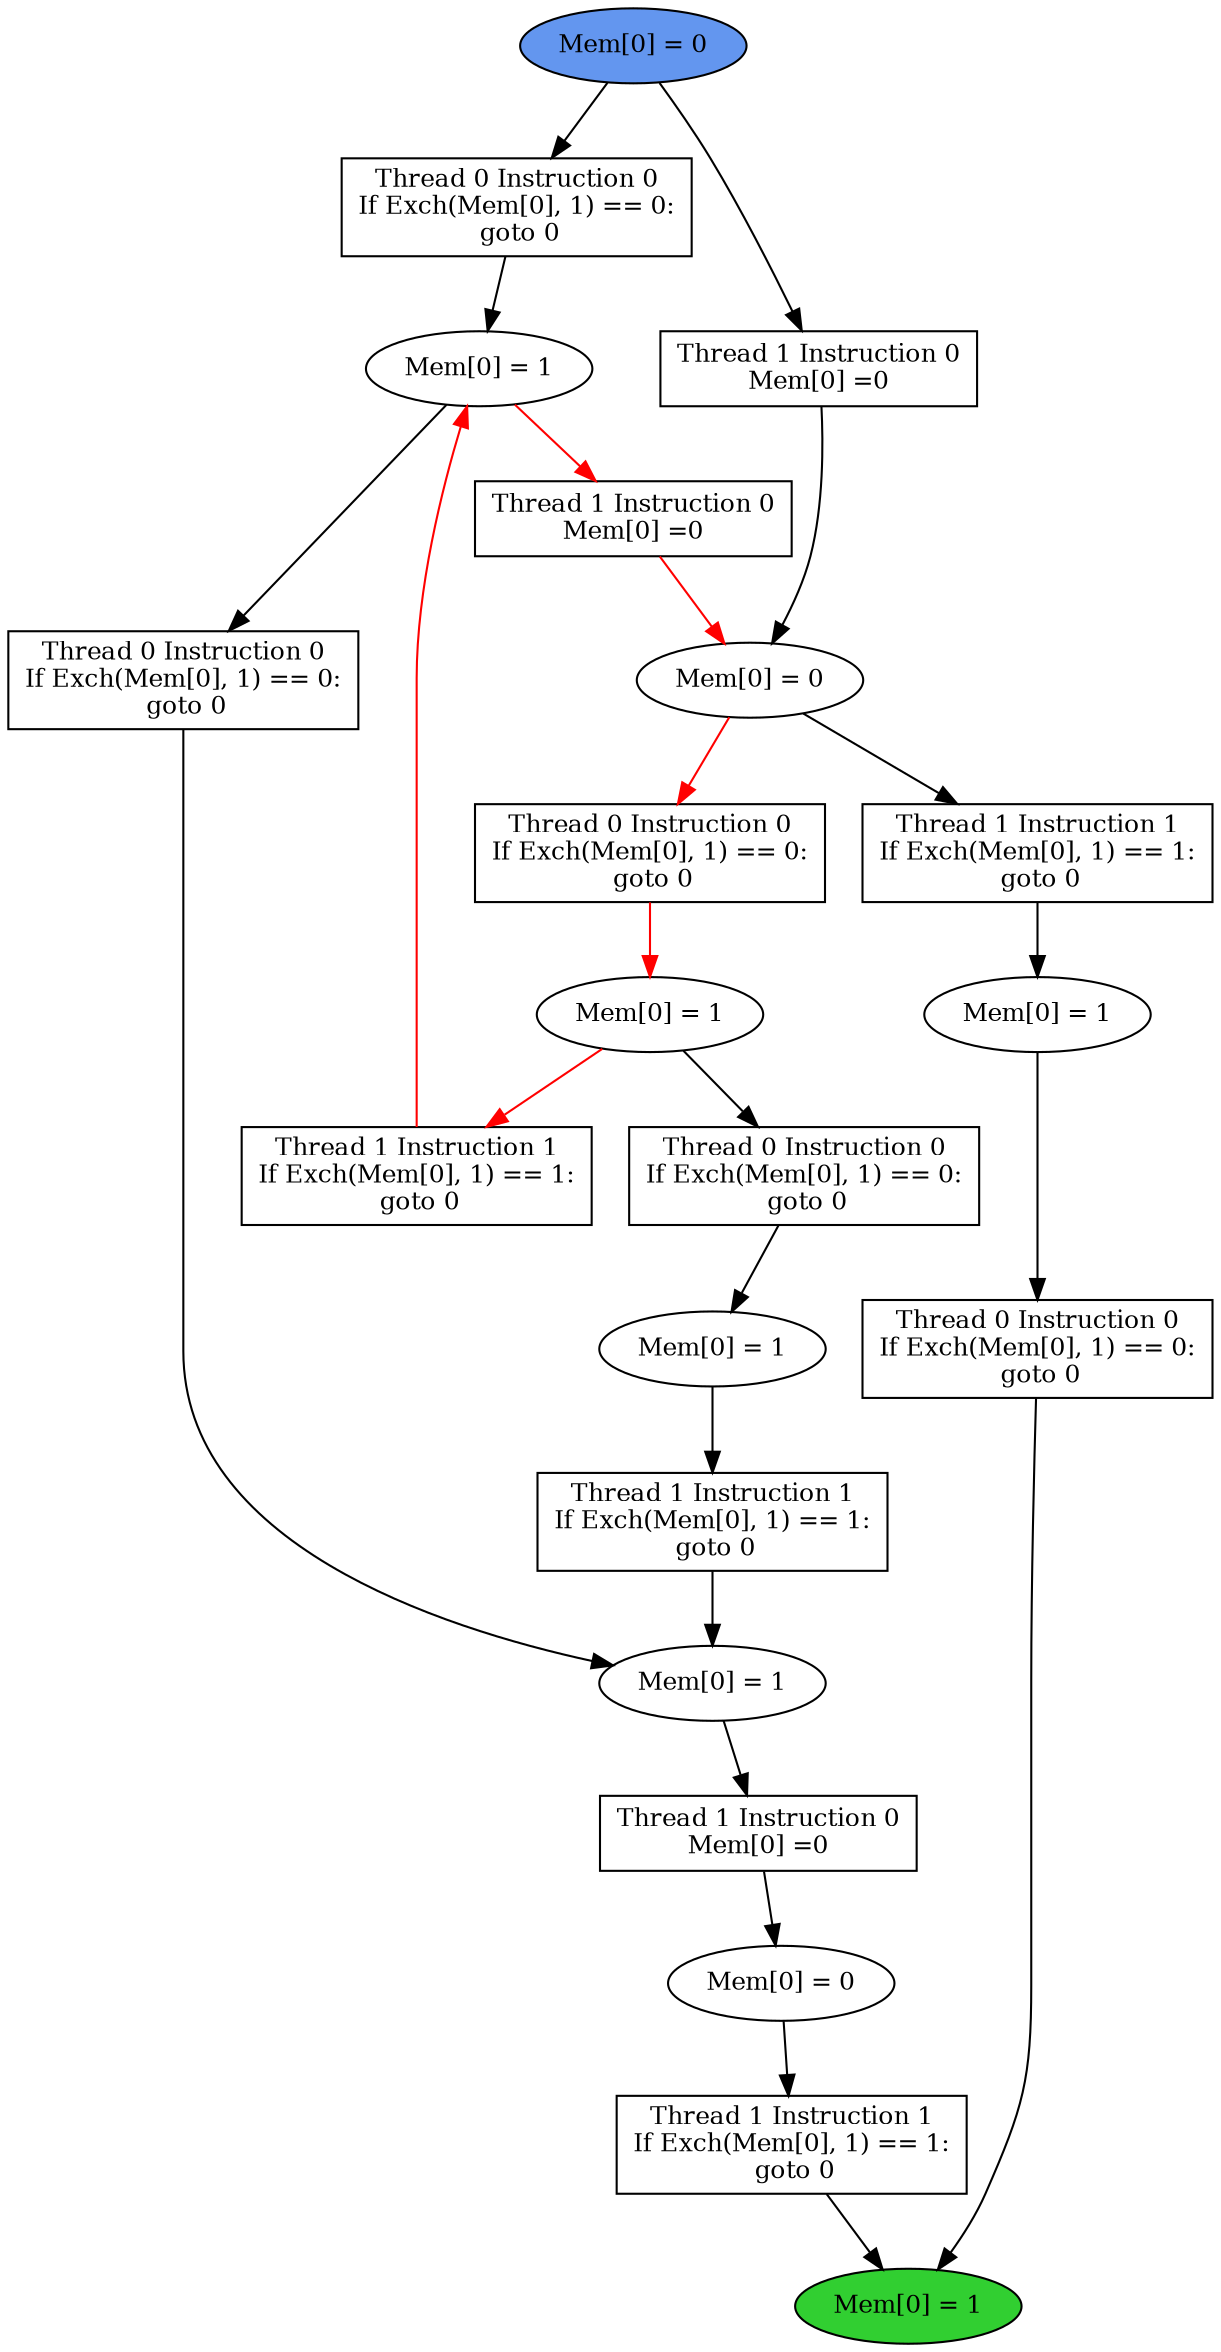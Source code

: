 digraph "graph" {
graph [fontsize=12]
node [fontsize=12]
edge [fontsize=12]
rankdir=TB;
"N12" -> "N8" [uuid = "<A0, END$0>", color = "#000000", fontcolor = "#ffffff", style = "solid", label = "", dir = "forward", weight = "1"]
"N28" -> "N21" [uuid = "<A1, S6>", color = "#ff0000", fontcolor = "#ffffff", style = "solid", label = "", dir = "back", weight = "1"]
"N14" -> "N13" [uuid = "<A2, S0>", color = "#000000", fontcolor = "#ffffff", style = "solid", label = "", dir = "forward", weight = "1"]
"N25" -> "N24" [uuid = "<A3, S1>", color = "#ff0000", fontcolor = "#ffffff", style = "solid", label = "", dir = "forward", weight = "1"]
"N17" -> "N15" [uuid = "<A4, S5>", color = "#000000", fontcolor = "#ffffff", style = "solid", label = "", dir = "forward", weight = "1"]
"N11" -> "N10" [uuid = "<A5, S4>", color = "#000000", fontcolor = "#ffffff", style = "solid", label = "", dir = "forward", weight = "1"]
"N9" -> "N8" [uuid = "<A6, END$0>", color = "#000000", fontcolor = "#ffffff", style = "solid", label = "", dir = "forward", weight = "1"]
"N29" -> "N28" [uuid = "<A7, S6>", color = "#000000", fontcolor = "#ffffff", style = "solid", label = "", dir = "forward", weight = "1"]
"N16" -> "N15" [uuid = "<A8, S5>", color = "#000000", fontcolor = "#ffffff", style = "solid", label = "", dir = "forward", weight = "1"]
"N19" -> "N18" [uuid = "<A9, S3>", color = "#000000", fontcolor = "#ffffff", style = "solid", label = "", dir = "forward", weight = "1"]
"N23" -> "N22" [uuid = "<A10, S2>", color = "#ff0000", fontcolor = "#ffffff", style = "solid", label = "", dir = "forward", weight = "1"]
"N30" -> "N24" [uuid = "<A11, S1>", color = "#000000", fontcolor = "#ffffff", style = "solid", label = "", dir = "forward", weight = "1"]
"N13" -> "N12" [uuid = "<A0, S0>", color = "#000000", fontcolor = "#ffffff", style = "solid", label = "", dir = "forward", weight = "1"]
"N22" -> "N21" [uuid = "<A1, S2>", color = "#ff0000", fontcolor = "#ffffff", style = "solid", label = "", dir = "forward", weight = "1"]
"N15" -> "N14" [uuid = "<A2, S5>", color = "#000000", fontcolor = "#ffffff", style = "solid", label = "", dir = "forward", weight = "1"]
"N28" -> "N25" [uuid = "<A3, S6>", color = "#ff0000", fontcolor = "#ffffff", style = "solid", label = "", dir = "forward", weight = "1"]
"N18" -> "N17" [uuid = "<A4, S3>", color = "#000000", fontcolor = "#ffffff", style = "solid", label = "", dir = "forward", weight = "1"]
"N24" -> "N11" [uuid = "<A5, S1>", color = "#000000", fontcolor = "#ffffff", style = "solid", label = "", dir = "forward", weight = "1"]
"N10" -> "N9" [uuid = "<A6, S4>", color = "#000000", fontcolor = "#ffffff", style = "solid", label = "", dir = "forward", weight = "1"]
"N31" -> "N29" [uuid = "<A7, START$0>", color = "#000000", fontcolor = "#ffffff", style = "solid", label = "", dir = "forward", weight = "1"]
"N28" -> "N16" [uuid = "<A8, S6>", color = "#000000", fontcolor = "#ffffff", style = "solid", label = "", dir = "forward", weight = "1"]
"N22" -> "N19" [uuid = "<A9, S2>", color = "#000000", fontcolor = "#ffffff", style = "solid", label = "", dir = "forward", weight = "1"]
"N24" -> "N23" [uuid = "<A10, S1>", color = "#ff0000", fontcolor = "#ffffff", style = "solid", label = "", dir = "forward", weight = "1"]
"N31" -> "N30" [uuid = "<A11, START$0>", color = "#000000", fontcolor = "#ffffff", style = "solid", label = "", dir = "forward", weight = "1"]
"N8" [uuid="END$0", label="Mem[0] = 1", fillcolor = "#31cf31", fontcolor = "#000000", shape = "ellipse", style = "filled, solid"]
"N9" [uuid="A6", label="Thread 0 Instruction 0
If Exch(Mem[0], 1) == 0:
 goto 0", fillcolor = "#ffffff", fontcolor = "#000000", shape = "box", style = "filled, solid"]
"N10" [uuid="S4", label="Mem[0] = 1", fillcolor = "#ffffff", fontcolor = "#000000", shape = "ellipse", style = "filled, solid"]
"N11" [uuid="A5", label="Thread 1 Instruction 1
If Exch(Mem[0], 1) == 1:
 goto 0", fillcolor = "#ffffff", fontcolor = "#000000", shape = "box", style = "filled, solid"]
"N12" [uuid="A0", label="Thread 1 Instruction 1
If Exch(Mem[0], 1) == 1:
 goto 0", fillcolor = "#ffffff", fontcolor = "#000000", shape = "box", style = "filled, solid"]
"N13" [uuid="S0", label="Mem[0] = 0", fillcolor = "#ffffff", fontcolor = "#000000", shape = "ellipse", style = "filled, solid"]
"N14" [uuid="A2", label="Thread 1 Instruction 0
Mem[0] =0", fillcolor = "#ffffff", fontcolor = "#000000", shape = "box", style = "filled, solid"]
"N15" [uuid="S5", label="Mem[0] = 1", fillcolor = "#ffffff", fontcolor = "#000000", shape = "ellipse", style = "filled, solid"]
"N16" [uuid="A8", label="Thread 0 Instruction 0
If Exch(Mem[0], 1) == 0:
 goto 0", fillcolor = "#ffffff", fontcolor = "#000000", shape = "box", style = "filled, solid"]
"N17" [uuid="A4", label="Thread 1 Instruction 1
If Exch(Mem[0], 1) == 1:
 goto 0", fillcolor = "#ffffff", fontcolor = "#000000", shape = "box", style = "filled, solid"]
"N18" [uuid="S3", label="Mem[0] = 1", fillcolor = "#ffffff", fontcolor = "#000000", shape = "ellipse", style = "filled, solid"]
"N19" [uuid="A9", label="Thread 0 Instruction 0
If Exch(Mem[0], 1) == 0:
 goto 0", fillcolor = "#ffffff", fontcolor = "#000000", shape = "box", style = "filled, solid"]
"N21" [uuid="A1", label="Thread 1 Instruction 1
If Exch(Mem[0], 1) == 1:
 goto 0", fillcolor = "#ffffff", fontcolor = "#000000", shape = "box", style = "filled, solid"]
"N22" [uuid="S2", label="Mem[0] = 1", fillcolor = "#ffffff", fontcolor = "#000000", shape = "ellipse", style = "filled, solid"]
"N23" [uuid="A10", label="Thread 0 Instruction 0
If Exch(Mem[0], 1) == 0:
 goto 0", fillcolor = "#ffffff", fontcolor = "#000000", shape = "box", style = "filled, solid"]
"N24" [uuid="S1", label="Mem[0] = 0", fillcolor = "#ffffff", fontcolor = "#000000", shape = "ellipse", style = "filled, solid"]
"N25" [uuid="A3", label="Thread 1 Instruction 0
Mem[0] =0", fillcolor = "#ffffff", fontcolor = "#000000", shape = "box", style = "filled, solid"]
"N28" [uuid="S6", label="Mem[0] = 1", fillcolor = "#ffffff", fontcolor = "#000000", shape = "ellipse", style = "filled, solid"]
"N29" [uuid="A7", label="Thread 0 Instruction 0
If Exch(Mem[0], 1) == 0:
 goto 0", fillcolor = "#ffffff", fontcolor = "#000000", shape = "box", style = "filled, solid"]
"N30" [uuid="A11", label="Thread 1 Instruction 0
Mem[0] =0", fillcolor = "#ffffff", fontcolor = "#000000", shape = "box", style = "filled, solid"]
"N31" [uuid="START$0", label="Mem[0] = 0", fillcolor = "#6396ef", fontcolor = "#000000", shape = "ellipse", style = "filled, solid"]
}